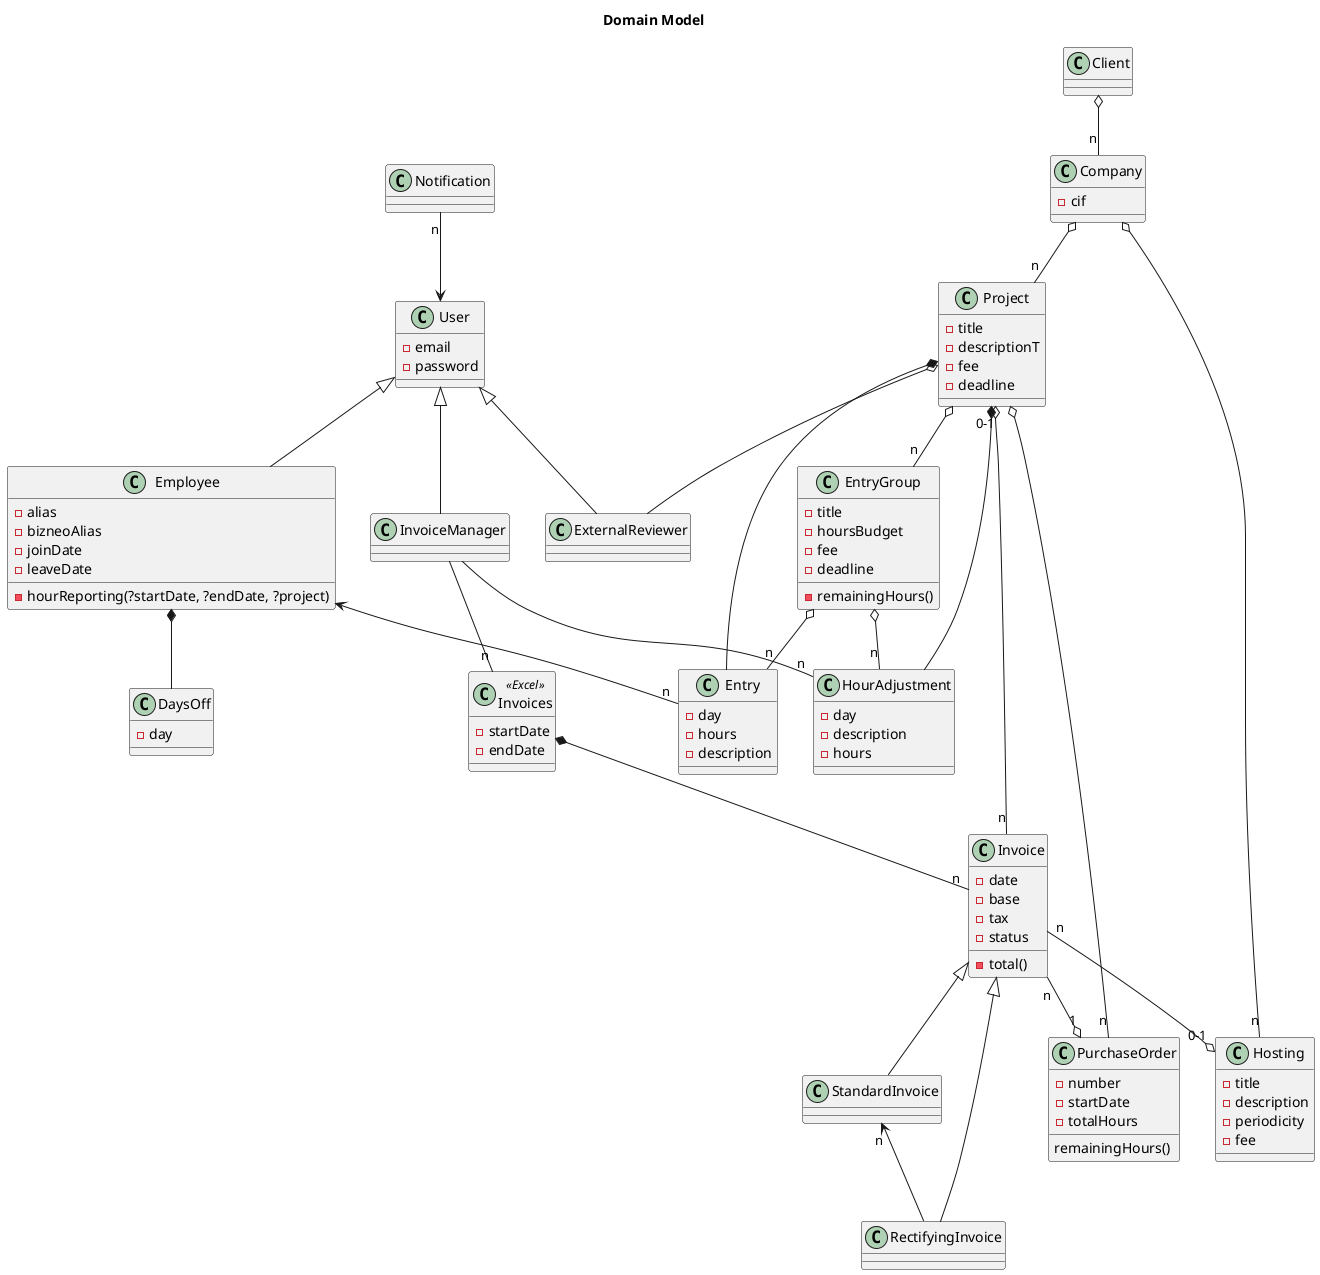 @startuml
title Domain Model
class HourAdjustment
class Invoice
class RectifyingInvoice
class InvoiceManager
class Notification
class Employee{
- alias
- bizneoAlias
- joinDate
- leaveDate
- hourReporting(?startDate, ?endDate, ?project)
}
class Hosting{
- title
- description
- periodicity
- fee
}
class Project{
- title
- descriptionT
- fee
- deadline
}
class PurchaseOrder{
- number
- startDate
- totalHours
remainingHours()
}
class Entry{
- day
- hours
- description
}
class HourAdjustment{
- day
- description
- hours
}
class EntryGroup{
- title
- hoursBudget
- fee
- deadline
- remainingHours()
}
class Invoice {
- date
- base
- tax
- status
- total()
}
class Company{
- cif
}
class DaysOff{
- day
}
class Invoices <<Excel>> {
- startDate
- endDate
}
class User {
- email
- password
}
User <|-- Employee
User <|-- ExternalReviewer
User <|-- InvoiceManager
User <-up- “n” Notification
Client o-- “n” Company
Project o-- ExternalReviewer
Project o-- “n” EntryGroup
Project o-- “n” PurchaseOrder
EntryGroup o-- “n” Entry
EntryGroup o-- “n” HourAdjustment
Invoices  *-- “n” Invoice
InvoiceManager -- “n” Invoices
InvoiceManager -- “n” HourAdjustment
Company o-- “n” Project
Company o-- “n” Hosting
Project *-- Entry
Project *-- HourAdjustment
Project “0-1" o-- “n” Invoice
Employee <-- “n” Entry
Invoice <|-- RectifyingInvoice
Invoice <|-- StandardInvoice
StandardInvoice "n"<-- RectifyingInvoice
Invoice “n” --o “1" PurchaseOrder
Invoice “n” --o “0-1" Hosting
Employee *-- DaysOff
@enduml